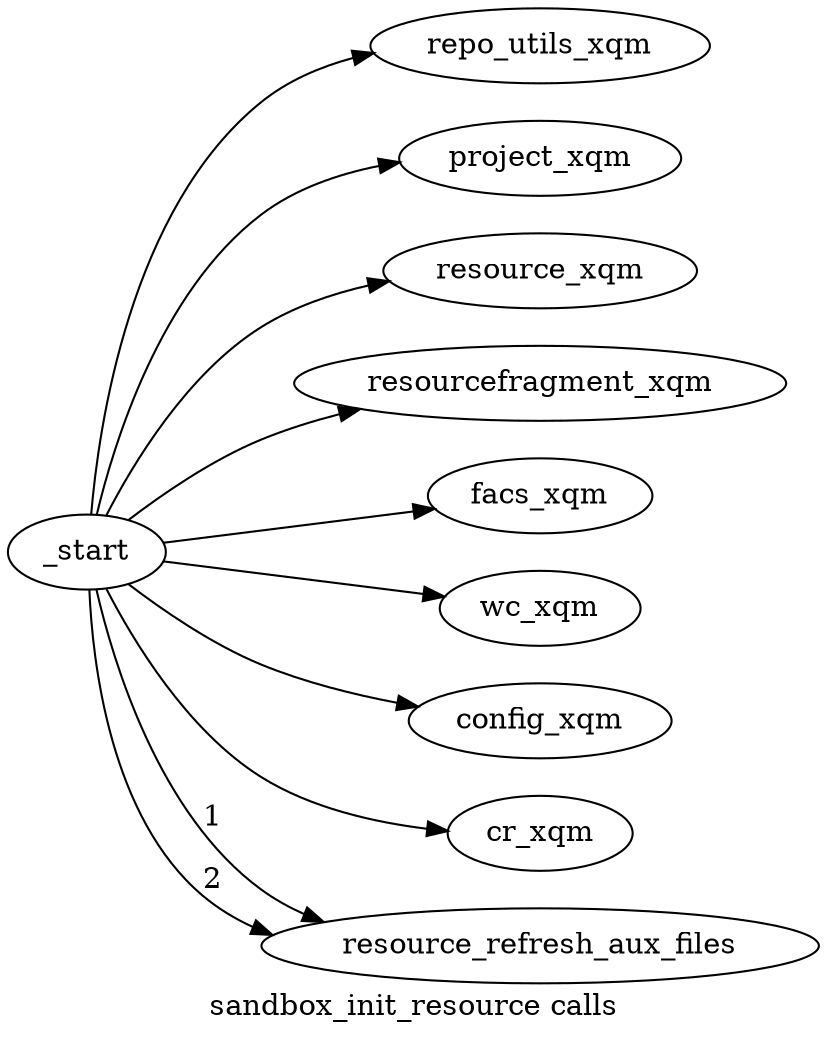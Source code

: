 /* dot -osandbox_init_resource_calls.png -Tpng sandbox_init_resource_calls.dot */ 
digraph sandbox_init_resource_calls {
label="sandbox_init_resource calls";
rankdir=LR;
_start -> repo_utils_xqm ;
_start -> project_xqm ;
_start -> resource_xqm ;
_start -> resourcefragment_xqm ;
_start -> facs_xqm ;
_start -> wc_xqm ;
_start -> config_xqm ;
_start -> cr_xqm ;
_start -> resource_refresh_aux_files [label= 1 ];
_start -> resource_refresh_aux_files [label= 2 ];
}
